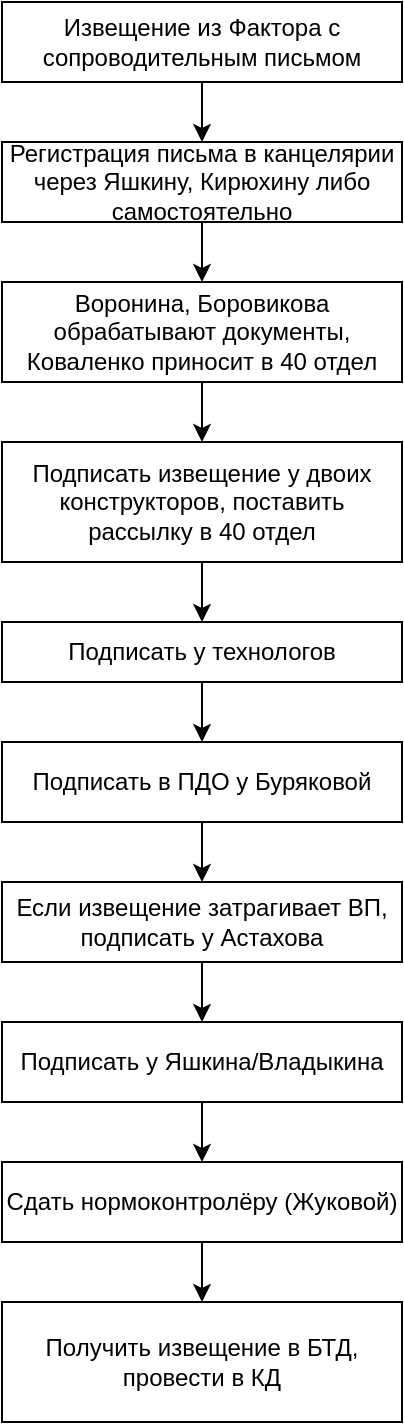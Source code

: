 <mxfile version="26.0.16">
  <diagram name="Page-1" id="KUoFl5WQvHAJrL7WHfOj">
    <mxGraphModel dx="1434" dy="756" grid="1" gridSize="10" guides="1" tooltips="1" connect="1" arrows="1" fold="1" page="1" pageScale="1" pageWidth="827" pageHeight="1169" math="0" shadow="0">
      <root>
        <mxCell id="0" />
        <mxCell id="1" parent="0" />
        <mxCell id="ZSdAQexFSt7yTD40yPm5-3" style="edgeStyle=orthogonalEdgeStyle;rounded=0;orthogonalLoop=1;jettySize=auto;html=1;exitX=0.5;exitY=1;exitDx=0;exitDy=0;entryX=0.5;entryY=0;entryDx=0;entryDy=0;" edge="1" parent="1" source="ZSdAQexFSt7yTD40yPm5-1" target="ZSdAQexFSt7yTD40yPm5-4">
          <mxGeometry relative="1" as="geometry">
            <mxPoint x="414" y="160" as="targetPoint" />
          </mxGeometry>
        </mxCell>
        <mxCell id="ZSdAQexFSt7yTD40yPm5-1" value="Извещение из Фактора с сопроводительным письмом" style="rounded=0;whiteSpace=wrap;html=1;" vertex="1" parent="1">
          <mxGeometry x="320" y="40" width="200" height="40" as="geometry" />
        </mxCell>
        <mxCell id="ZSdAQexFSt7yTD40yPm5-4" value="Регистрация письма в канцелярии&lt;div&gt;через Яшкину, Кирюхину либо самостоятельно&lt;/div&gt;" style="rounded=0;whiteSpace=wrap;html=1;" vertex="1" parent="1">
          <mxGeometry x="320" y="110" width="200" height="40" as="geometry" />
        </mxCell>
        <mxCell id="ZSdAQexFSt7yTD40yPm5-5" style="edgeStyle=orthogonalEdgeStyle;rounded=0;orthogonalLoop=1;jettySize=auto;html=1;exitX=0.5;exitY=1;exitDx=0;exitDy=0;entryX=0.5;entryY=0;entryDx=0;entryDy=0;" edge="1" parent="1" source="ZSdAQexFSt7yTD40yPm5-4" target="ZSdAQexFSt7yTD40yPm5-6">
          <mxGeometry relative="1" as="geometry">
            <mxPoint x="414" y="280" as="targetPoint" />
            <mxPoint x="414" y="220" as="sourcePoint" />
          </mxGeometry>
        </mxCell>
        <mxCell id="ZSdAQexFSt7yTD40yPm5-6" value="Воронина, Боровикова обрабатывают документы, Коваленко приносит в 40 отдел" style="rounded=0;whiteSpace=wrap;html=1;" vertex="1" parent="1">
          <mxGeometry x="320" y="180" width="200" height="50" as="geometry" />
        </mxCell>
        <mxCell id="ZSdAQexFSt7yTD40yPm5-7" value="Подписать извещение у двоих конструкторов, поставить рассылку в 40 отдел" style="rounded=0;whiteSpace=wrap;html=1;" vertex="1" parent="1">
          <mxGeometry x="320" y="260" width="200" height="60" as="geometry" />
        </mxCell>
        <mxCell id="ZSdAQexFSt7yTD40yPm5-8" value="" style="endArrow=classic;html=1;rounded=0;entryX=0.5;entryY=0;entryDx=0;entryDy=0;exitX=0.5;exitY=1;exitDx=0;exitDy=0;" edge="1" parent="1" source="ZSdAQexFSt7yTD40yPm5-6" target="ZSdAQexFSt7yTD40yPm5-7">
          <mxGeometry width="50" height="50" relative="1" as="geometry">
            <mxPoint x="390" y="310" as="sourcePoint" />
            <mxPoint x="440" y="260" as="targetPoint" />
          </mxGeometry>
        </mxCell>
        <mxCell id="ZSdAQexFSt7yTD40yPm5-9" value="Подписать у технологов" style="rounded=0;whiteSpace=wrap;html=1;" vertex="1" parent="1">
          <mxGeometry x="320" y="350" width="200" height="30" as="geometry" />
        </mxCell>
        <mxCell id="ZSdAQexFSt7yTD40yPm5-10" value="" style="endArrow=classic;html=1;rounded=0;exitX=0.5;exitY=1;exitDx=0;exitDy=0;entryX=0.5;entryY=0;entryDx=0;entryDy=0;" edge="1" parent="1" source="ZSdAQexFSt7yTD40yPm5-7" target="ZSdAQexFSt7yTD40yPm5-9">
          <mxGeometry width="50" height="50" relative="1" as="geometry">
            <mxPoint x="560" y="370" as="sourcePoint" />
            <mxPoint x="610" y="320" as="targetPoint" />
          </mxGeometry>
        </mxCell>
        <mxCell id="ZSdAQexFSt7yTD40yPm5-11" value="Подписать в ПДО у Буряковой" style="rounded=0;whiteSpace=wrap;html=1;" vertex="1" parent="1">
          <mxGeometry x="320" y="410" width="200" height="40" as="geometry" />
        </mxCell>
        <mxCell id="ZSdAQexFSt7yTD40yPm5-12" value="" style="endArrow=classic;html=1;rounded=0;entryX=0.5;entryY=0;entryDx=0;entryDy=0;exitX=0.5;exitY=1;exitDx=0;exitDy=0;" edge="1" parent="1" source="ZSdAQexFSt7yTD40yPm5-9" target="ZSdAQexFSt7yTD40yPm5-11">
          <mxGeometry width="50" height="50" relative="1" as="geometry">
            <mxPoint x="390" y="460" as="sourcePoint" />
            <mxPoint x="440" y="410" as="targetPoint" />
          </mxGeometry>
        </mxCell>
        <mxCell id="ZSdAQexFSt7yTD40yPm5-13" style="edgeStyle=orthogonalEdgeStyle;rounded=0;orthogonalLoop=1;jettySize=auto;html=1;exitX=0.5;exitY=1;exitDx=0;exitDy=0;" edge="1" parent="1" source="ZSdAQexFSt7yTD40yPm5-6" target="ZSdAQexFSt7yTD40yPm5-6">
          <mxGeometry relative="1" as="geometry" />
        </mxCell>
        <mxCell id="ZSdAQexFSt7yTD40yPm5-14" value="Если извещение затрагивает ВП, подписать у Астахова" style="rounded=0;whiteSpace=wrap;html=1;" vertex="1" parent="1">
          <mxGeometry x="320" y="480" width="200" height="40" as="geometry" />
        </mxCell>
        <mxCell id="ZSdAQexFSt7yTD40yPm5-15" value="" style="endArrow=classic;html=1;rounded=0;entryX=0.5;entryY=0;entryDx=0;entryDy=0;exitX=0.5;exitY=1;exitDx=0;exitDy=0;" edge="1" parent="1" source="ZSdAQexFSt7yTD40yPm5-11" target="ZSdAQexFSt7yTD40yPm5-14">
          <mxGeometry width="50" height="50" relative="1" as="geometry">
            <mxPoint x="390" y="530" as="sourcePoint" />
            <mxPoint x="440" y="480" as="targetPoint" />
          </mxGeometry>
        </mxCell>
        <mxCell id="ZSdAQexFSt7yTD40yPm5-16" value="Подписать у Яшкина/Владыкина" style="rounded=0;whiteSpace=wrap;html=1;" vertex="1" parent="1">
          <mxGeometry x="320" y="550" width="200" height="40" as="geometry" />
        </mxCell>
        <mxCell id="ZSdAQexFSt7yTD40yPm5-17" value="" style="endArrow=classic;html=1;rounded=0;exitX=0.5;exitY=1;exitDx=0;exitDy=0;" edge="1" parent="1" source="ZSdAQexFSt7yTD40yPm5-14" target="ZSdAQexFSt7yTD40yPm5-16">
          <mxGeometry width="50" height="50" relative="1" as="geometry">
            <mxPoint x="390" y="510" as="sourcePoint" />
            <mxPoint x="440" y="460" as="targetPoint" />
          </mxGeometry>
        </mxCell>
        <mxCell id="ZSdAQexFSt7yTD40yPm5-18" value="" style="endArrow=classic;html=1;rounded=0;exitX=0.5;exitY=1;exitDx=0;exitDy=0;" edge="1" parent="1" source="ZSdAQexFSt7yTD40yPm5-16">
          <mxGeometry width="50" height="50" relative="1" as="geometry">
            <mxPoint x="390" y="510" as="sourcePoint" />
            <mxPoint x="420" y="620" as="targetPoint" />
          </mxGeometry>
        </mxCell>
        <mxCell id="ZSdAQexFSt7yTD40yPm5-19" value="Сдать нормоконтролёру (Жуковой)" style="rounded=0;whiteSpace=wrap;html=1;" vertex="1" parent="1">
          <mxGeometry x="320" y="620" width="200" height="40" as="geometry" />
        </mxCell>
        <mxCell id="ZSdAQexFSt7yTD40yPm5-20" value="Получить извещение в БТД,&lt;div&gt;провести в КД&lt;/div&gt;" style="rounded=0;whiteSpace=wrap;html=1;" vertex="1" parent="1">
          <mxGeometry x="320" y="690" width="200" height="60" as="geometry" />
        </mxCell>
        <mxCell id="ZSdAQexFSt7yTD40yPm5-21" value="" style="endArrow=classic;html=1;rounded=0;entryX=0.5;entryY=0;entryDx=0;entryDy=0;exitX=0.5;exitY=1;exitDx=0;exitDy=0;" edge="1" parent="1" source="ZSdAQexFSt7yTD40yPm5-19" target="ZSdAQexFSt7yTD40yPm5-20">
          <mxGeometry width="50" height="50" relative="1" as="geometry">
            <mxPoint x="390" y="710" as="sourcePoint" />
            <mxPoint x="440" y="660" as="targetPoint" />
          </mxGeometry>
        </mxCell>
      </root>
    </mxGraphModel>
  </diagram>
</mxfile>
